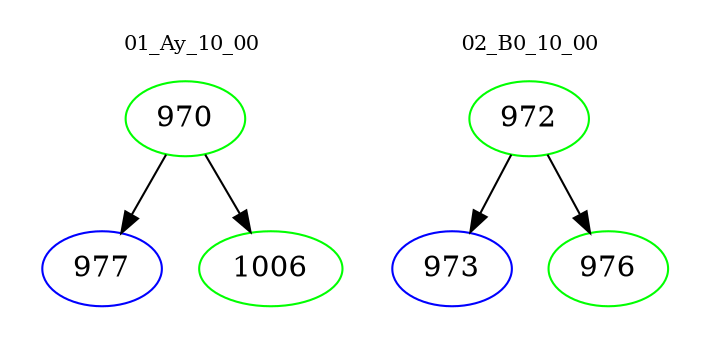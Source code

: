 digraph{
subgraph cluster_0 {
color = white
label = "01_Ay_10_00";
fontsize=10;
T0_970 [label="970", color="green"]
T0_970 -> T0_977 [color="black"]
T0_977 [label="977", color="blue"]
T0_970 -> T0_1006 [color="black"]
T0_1006 [label="1006", color="green"]
}
subgraph cluster_1 {
color = white
label = "02_B0_10_00";
fontsize=10;
T1_972 [label="972", color="green"]
T1_972 -> T1_973 [color="black"]
T1_973 [label="973", color="blue"]
T1_972 -> T1_976 [color="black"]
T1_976 [label="976", color="green"]
}
}
